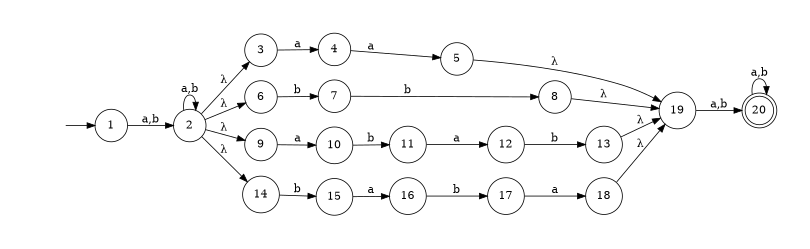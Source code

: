 digraph {
	rankdir=LR;
	margin=0.2;
	size=5;
	node [margin=0.1 shape=circle];
	20[margin=0 shape=doublecircle];
	" "[color=white width=0];
	" " -> 1;
	1 -> 2 [label="a,b"];
	2 -> 2 [label="a,b"];
	2 -> 3 [label=<&#955;>];
	2 -> 6 [label=<&#955;>];
	2 -> 9 [label=<&#955;>];
	2 -> 14 [label=<&#955;>];
	3 -> 4 [label="a"];
	4 -> 5 [label="a"];
	5 -> 19 [label=<&#955;>];
	6 -> 7 [label="b"];
	7 -> 8 [label="b"];
	8 -> 19 [label=<&#955;>];
	9 -> 10 [label="a"];
	10 -> 11 [label="b"];
	11 -> 12 [label="a"];
	12 -> 13 [label="b"];
	13 -> 19 [label=<&#955;>];
	14 -> 15 [label="b"];
	15 -> 16 [label="a"];
	16 -> 17 [label="b"];
	17 -> 18 [label="a"];
	18 -> 19 [label=<&#955;>];
	19 -> 20 [label="a,b"];
	20 -> 20 [label="a,b"];
}